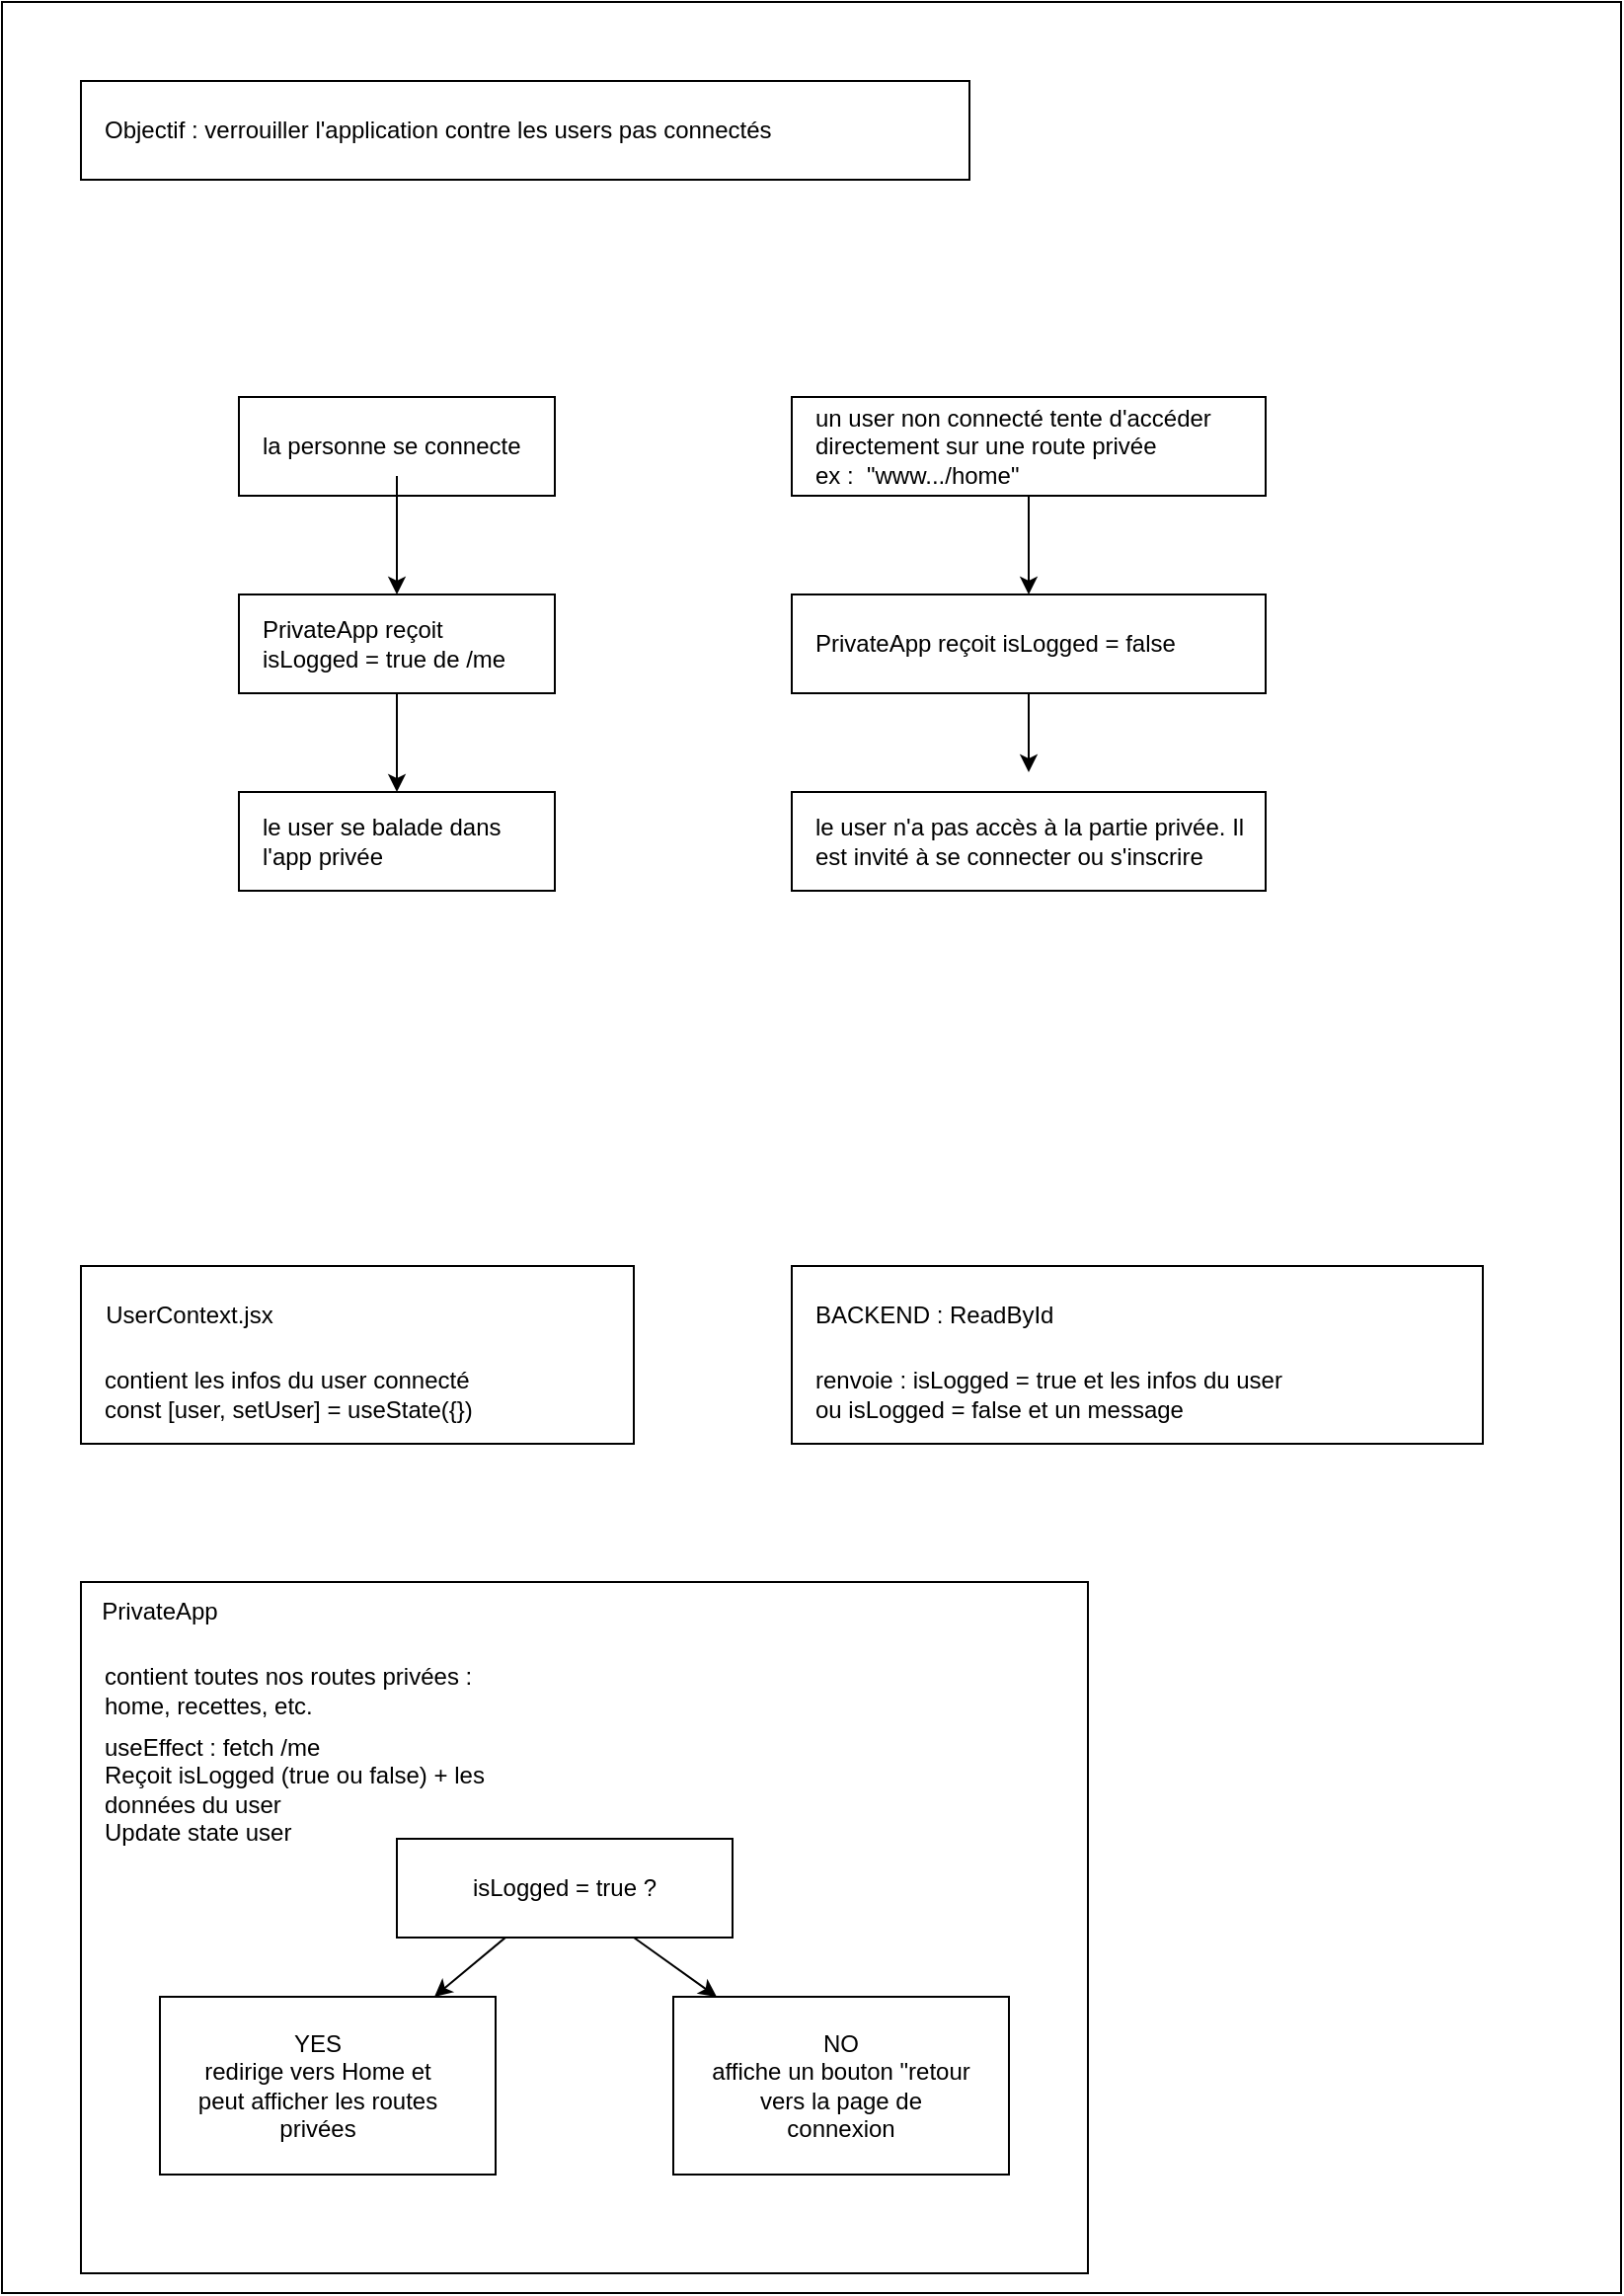 <mxfile>
    <diagram id="Y7t4OZMdSmckvdtlUtxh" name="Page-1">
        <mxGraphModel dx="2002" dy="1118" grid="1" gridSize="10" guides="1" tooltips="1" connect="1" arrows="1" fold="1" page="1" pageScale="1" pageWidth="827" pageHeight="1169" math="0" shadow="0">
            <root>
                <mxCell id="0"/>
                <mxCell id="1" parent="0"/>
                <mxCell id="40" value="" style="rounded=0;whiteSpace=wrap;html=1;" vertex="1" parent="1">
                    <mxGeometry width="820" height="1160" as="geometry"/>
                </mxCell>
                <mxCell id="13" value="" style="group" parent="1" vertex="1" connectable="0">
                    <mxGeometry x="40" y="800" width="510" height="350" as="geometry"/>
                </mxCell>
                <mxCell id="2" value="" style="rounded=0;whiteSpace=wrap;html=1;" parent="13" vertex="1">
                    <mxGeometry width="510" height="350" as="geometry"/>
                </mxCell>
                <mxCell id="3" value="PrivateApp" style="text;html=1;strokeColor=none;fillColor=none;align=center;verticalAlign=middle;whiteSpace=wrap;rounded=0;" parent="13" vertex="1">
                    <mxGeometry x="10" width="60" height="30" as="geometry"/>
                </mxCell>
                <mxCell id="4" value="contient toutes nos routes privées :&amp;nbsp;&lt;br&gt;home, recettes, etc." style="text;html=1;strokeColor=none;fillColor=none;align=left;verticalAlign=middle;whiteSpace=wrap;rounded=0;" parent="13" vertex="1">
                    <mxGeometry x="10" y="30" width="230" height="50" as="geometry"/>
                </mxCell>
                <mxCell id="5" value="" style="rounded=0;whiteSpace=wrap;html=1;" parent="13" vertex="1">
                    <mxGeometry x="40" y="210" width="170" height="90" as="geometry"/>
                </mxCell>
                <mxCell id="6" value="" style="rounded=0;whiteSpace=wrap;html=1;" parent="13" vertex="1">
                    <mxGeometry x="300" y="210" width="170" height="90" as="geometry"/>
                </mxCell>
                <mxCell id="8" style="edgeStyle=none;html=1;" parent="13" source="7" target="5" edge="1">
                    <mxGeometry relative="1" as="geometry"/>
                </mxCell>
                <mxCell id="9" style="edgeStyle=none;html=1;" parent="13" source="7" target="6" edge="1">
                    <mxGeometry relative="1" as="geometry"/>
                </mxCell>
                <mxCell id="7" value="isLogged = true ?" style="rounded=0;whiteSpace=wrap;html=1;" parent="13" vertex="1">
                    <mxGeometry x="160" y="130" width="170" height="50" as="geometry"/>
                </mxCell>
                <mxCell id="10" value="YES&lt;br&gt;redirige vers Home et peut afficher les routes privées" style="text;html=1;strokeColor=none;fillColor=none;align=center;verticalAlign=middle;whiteSpace=wrap;rounded=0;" parent="13" vertex="1">
                    <mxGeometry x="50" y="220" width="140" height="70" as="geometry"/>
                </mxCell>
                <mxCell id="12" value="NO&lt;br&gt;affiche un bouton &quot;retour vers la page de connexion" style="text;html=1;strokeColor=none;fillColor=none;align=center;verticalAlign=middle;whiteSpace=wrap;rounded=0;" parent="13" vertex="1">
                    <mxGeometry x="315" y="220" width="140" height="70" as="geometry"/>
                </mxCell>
                <mxCell id="17" value="useEffect : fetch /me&lt;br&gt;Reçoit isLogged (true ou false) + les données du user&lt;br&gt;Update state user" style="text;html=1;strokeColor=none;fillColor=none;align=left;verticalAlign=middle;whiteSpace=wrap;rounded=0;" parent="13" vertex="1">
                    <mxGeometry x="10" y="80" width="230" height="50" as="geometry"/>
                </mxCell>
                <mxCell id="14" value="" style="rounded=0;whiteSpace=wrap;html=1;" parent="1" vertex="1">
                    <mxGeometry x="40" y="640" width="280" height="90" as="geometry"/>
                </mxCell>
                <mxCell id="15" value="UserContext.jsx" style="text;html=1;strokeColor=none;fillColor=none;align=center;verticalAlign=middle;whiteSpace=wrap;rounded=0;" parent="1" vertex="1">
                    <mxGeometry x="50" y="650" width="90" height="30" as="geometry"/>
                </mxCell>
                <mxCell id="16" value="contient les infos du user connecté&lt;br&gt;const [user, setUser] = useState({})" style="text;html=1;strokeColor=none;fillColor=none;align=left;verticalAlign=middle;whiteSpace=wrap;rounded=0;" parent="1" vertex="1">
                    <mxGeometry x="50" y="690" width="230" height="30" as="geometry"/>
                </mxCell>
                <mxCell id="18" value="" style="rounded=0;whiteSpace=wrap;html=1;" parent="1" vertex="1">
                    <mxGeometry x="400" y="640" width="350" height="90" as="geometry"/>
                </mxCell>
                <mxCell id="19" value="BACKEND : ReadById" style="text;html=1;strokeColor=none;fillColor=none;align=left;verticalAlign=middle;whiteSpace=wrap;rounded=0;" parent="1" vertex="1">
                    <mxGeometry x="410" y="650" width="160" height="30" as="geometry"/>
                </mxCell>
                <mxCell id="20" value="renvoie : isLogged = true et les infos du user&lt;br&gt;ou isLogged = false et un message" style="text;html=1;strokeColor=none;fillColor=none;align=left;verticalAlign=middle;whiteSpace=wrap;rounded=0;" parent="1" vertex="1">
                    <mxGeometry x="410" y="690" width="290" height="30" as="geometry"/>
                </mxCell>
                <mxCell id="21" value="" style="rounded=0;whiteSpace=wrap;html=1;" vertex="1" parent="1">
                    <mxGeometry x="40" y="40" width="450" height="50" as="geometry"/>
                </mxCell>
                <mxCell id="22" value="Objectif : verrouiller l'application contre les users pas connectés" style="text;html=1;strokeColor=none;fillColor=none;align=left;verticalAlign=middle;whiteSpace=wrap;rounded=0;" vertex="1" parent="1">
                    <mxGeometry x="50" y="50" width="400" height="30" as="geometry"/>
                </mxCell>
                <mxCell id="23" value="" style="rounded=0;whiteSpace=wrap;html=1;" vertex="1" parent="1">
                    <mxGeometry x="120" y="200" width="160" height="50" as="geometry"/>
                </mxCell>
                <mxCell id="36" style="edgeStyle=none;html=1;entryX=0.5;entryY=0;entryDx=0;entryDy=0;" edge="1" parent="1" source="24" target="25">
                    <mxGeometry relative="1" as="geometry"/>
                </mxCell>
                <mxCell id="24" value="la personne se connecte" style="text;html=1;strokeColor=none;fillColor=none;align=left;verticalAlign=middle;whiteSpace=wrap;rounded=0;" vertex="1" parent="1">
                    <mxGeometry x="130" y="210" width="140" height="30" as="geometry"/>
                </mxCell>
                <mxCell id="37" style="edgeStyle=none;html=1;entryX=0.5;entryY=0;entryDx=0;entryDy=0;" edge="1" parent="1" source="25" target="27">
                    <mxGeometry relative="1" as="geometry"/>
                </mxCell>
                <mxCell id="25" value="" style="rounded=0;whiteSpace=wrap;html=1;" vertex="1" parent="1">
                    <mxGeometry x="120" y="300" width="160" height="50" as="geometry"/>
                </mxCell>
                <mxCell id="26" value="PrivateApp reçoit isLogged = true de /me" style="text;html=1;strokeColor=none;fillColor=none;align=left;verticalAlign=middle;whiteSpace=wrap;rounded=0;" vertex="1" parent="1">
                    <mxGeometry x="130" y="310" width="140" height="30" as="geometry"/>
                </mxCell>
                <mxCell id="27" value="" style="rounded=0;whiteSpace=wrap;html=1;" vertex="1" parent="1">
                    <mxGeometry x="120" y="400" width="160" height="50" as="geometry"/>
                </mxCell>
                <mxCell id="28" value="le user se balade dans l'app privée" style="text;html=1;strokeColor=none;fillColor=none;align=left;verticalAlign=middle;whiteSpace=wrap;rounded=0;" vertex="1" parent="1">
                    <mxGeometry x="130" y="410" width="140" height="30" as="geometry"/>
                </mxCell>
                <mxCell id="38" style="edgeStyle=none;html=1;entryX=0.5;entryY=0;entryDx=0;entryDy=0;" edge="1" parent="1" source="29" target="31">
                    <mxGeometry relative="1" as="geometry"/>
                </mxCell>
                <mxCell id="29" value="" style="rounded=0;whiteSpace=wrap;html=1;" vertex="1" parent="1">
                    <mxGeometry x="400" y="200" width="240" height="50" as="geometry"/>
                </mxCell>
                <mxCell id="30" value="un user non connecté tente d'accéder directement sur une route privée&lt;br&gt;ex :&amp;nbsp; &quot;www.../home&quot;" style="text;html=1;strokeColor=none;fillColor=none;align=left;verticalAlign=middle;whiteSpace=wrap;rounded=0;" vertex="1" parent="1">
                    <mxGeometry x="410" y="210" width="250" height="30" as="geometry"/>
                </mxCell>
                <mxCell id="39" style="edgeStyle=none;html=1;" edge="1" parent="1" source="31">
                    <mxGeometry relative="1" as="geometry">
                        <mxPoint x="520.0" y="390" as="targetPoint"/>
                    </mxGeometry>
                </mxCell>
                <mxCell id="31" value="" style="rounded=0;whiteSpace=wrap;html=1;" vertex="1" parent="1">
                    <mxGeometry x="400" y="300" width="240" height="50" as="geometry"/>
                </mxCell>
                <mxCell id="32" value="PrivateApp reçoit isLogged = false" style="text;html=1;strokeColor=none;fillColor=none;align=left;verticalAlign=middle;whiteSpace=wrap;rounded=0;" vertex="1" parent="1">
                    <mxGeometry x="410" y="310" width="230" height="30" as="geometry"/>
                </mxCell>
                <mxCell id="33" value="" style="rounded=0;whiteSpace=wrap;html=1;" vertex="1" parent="1">
                    <mxGeometry x="400" y="400" width="240" height="50" as="geometry"/>
                </mxCell>
                <mxCell id="34" value="le user n'a pas accès à la partie privée. Il est invité à se connecter ou s'inscrire" style="text;html=1;strokeColor=none;fillColor=none;align=left;verticalAlign=middle;whiteSpace=wrap;rounded=0;" vertex="1" parent="1">
                    <mxGeometry x="410" y="410" width="230" height="30" as="geometry"/>
                </mxCell>
            </root>
        </mxGraphModel>
    </diagram>
</mxfile>